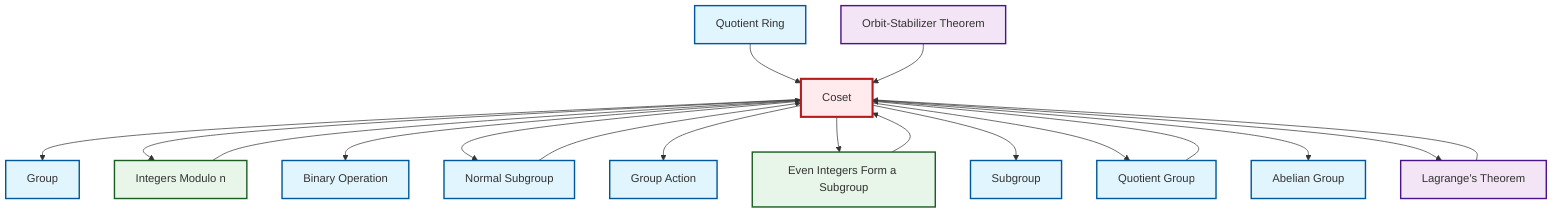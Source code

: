 graph TD
    classDef definition fill:#e1f5fe,stroke:#01579b,stroke-width:2px
    classDef theorem fill:#f3e5f5,stroke:#4a148c,stroke-width:2px
    classDef axiom fill:#fff3e0,stroke:#e65100,stroke-width:2px
    classDef example fill:#e8f5e9,stroke:#1b5e20,stroke-width:2px
    classDef current fill:#ffebee,stroke:#b71c1c,stroke-width:3px
    def-quotient-ring["Quotient Ring"]:::definition
    def-group["Group"]:::definition
    ex-even-integers-subgroup["Even Integers Form a Subgroup"]:::example
    def-coset["Coset"]:::definition
    def-quotient-group["Quotient Group"]:::definition
    def-abelian-group["Abelian Group"]:::definition
    thm-lagrange["Lagrange's Theorem"]:::theorem
    def-binary-operation["Binary Operation"]:::definition
    thm-orbit-stabilizer["Orbit-Stabilizer Theorem"]:::theorem
    def-group-action["Group Action"]:::definition
    def-normal-subgroup["Normal Subgroup"]:::definition
    def-subgroup["Subgroup"]:::definition
    ex-quotient-integers-mod-n["Integers Modulo n"]:::example
    ex-quotient-integers-mod-n --> def-coset
    def-coset --> def-group
    def-coset --> ex-quotient-integers-mod-n
    def-coset --> def-binary-operation
    def-coset --> def-normal-subgroup
    def-coset --> def-group-action
    def-coset --> ex-even-integers-subgroup
    def-quotient-group --> def-coset
    def-coset --> def-subgroup
    ex-even-integers-subgroup --> def-coset
    def-normal-subgroup --> def-coset
    def-coset --> def-quotient-group
    def-quotient-ring --> def-coset
    def-coset --> def-abelian-group
    thm-lagrange --> def-coset
    def-coset --> thm-lagrange
    thm-orbit-stabilizer --> def-coset
    class def-coset current